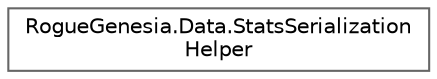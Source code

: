 digraph "Graphical Class Hierarchy"
{
 // LATEX_PDF_SIZE
  bgcolor="transparent";
  edge [fontname=Helvetica,fontsize=10,labelfontname=Helvetica,labelfontsize=10];
  node [fontname=Helvetica,fontsize=10,shape=box,height=0.2,width=0.4];
  rankdir="LR";
  Node0 [label="RogueGenesia.Data.StatsSerialization\lHelper",height=0.2,width=0.4,color="grey40", fillcolor="white", style="filled",URL="$class_rogue_genesia_1_1_data_1_1_stats_serialization_helper.html",tooltip=" "];
}
